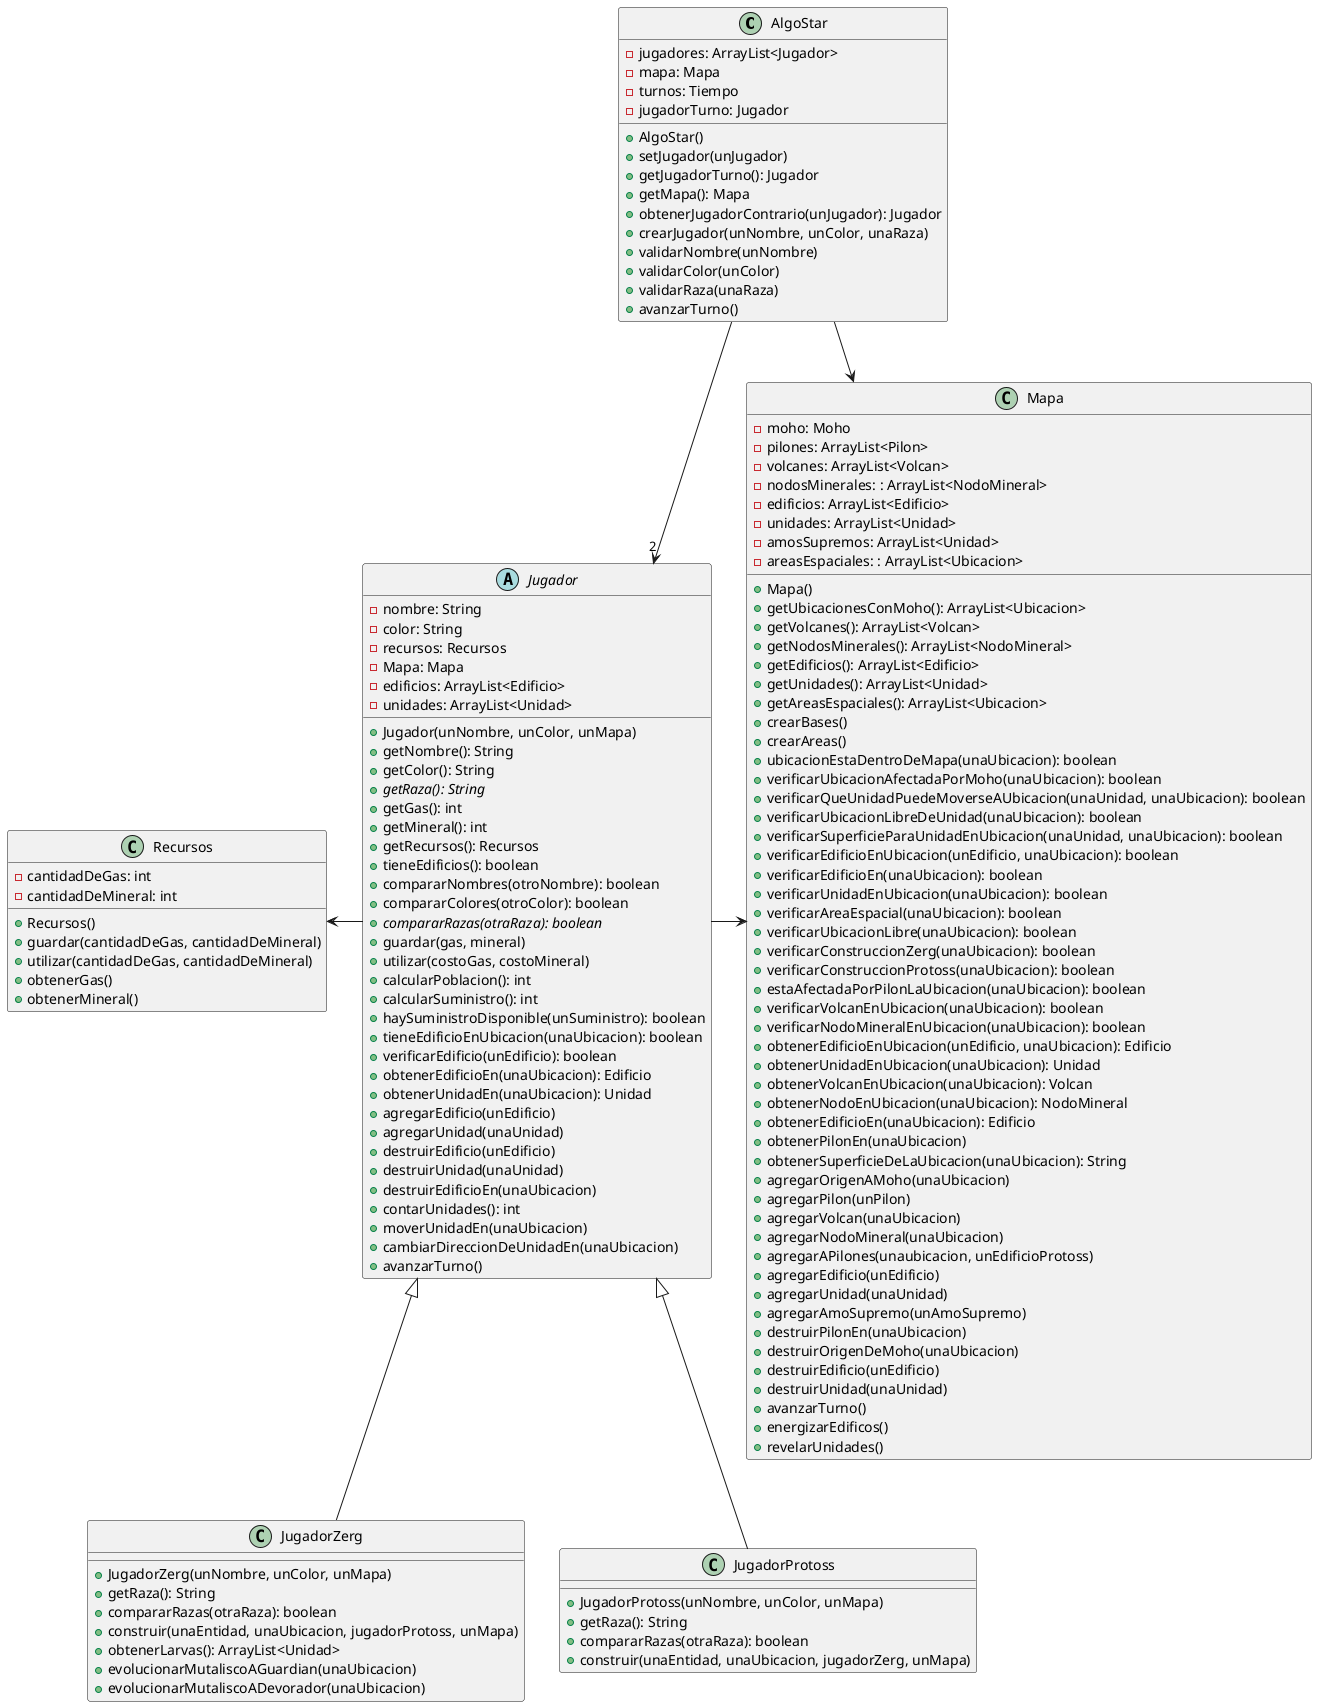 @startuml

class AlgoStar{
    -jugadores: ArrayList<Jugador>
    -mapa: Mapa
    -turnos: Tiempo
    -jugadorTurno: Jugador
    +AlgoStar()
    +setJugador(unJugador)
    +getJugadorTurno(): Jugador
    +getMapa(): Mapa
    +obtenerJugadorContrario(unJugador): Jugador
    +crearJugador(unNombre, unColor, unaRaza)
    +validarNombre(unNombre)
    +validarColor(unColor)
    +validarRaza(unaRaza)
    +avanzarTurno()

}

abstract class Jugador {
    -nombre: String
    -color: String
    -recursos: Recursos
    -Mapa: Mapa
    -edificios: ArrayList<Edificio>
    -unidades: ArrayList<Unidad>
    +Jugador(unNombre, unColor, unMapa)
    +getNombre(): String
    +getColor(): String
    +{abstract} getRaza(): String
    +getGas(): int
    +getMineral(): int
    +getRecursos(): Recursos
    +tieneEdificios(): boolean
    +compararNombres(otroNombre): boolean
    +compararColores(otroColor): boolean
    +{abstract} compararRazas(otraRaza): boolean
    +guardar(gas, mineral)
    +utilizar(costoGas, costoMineral)
    +calcularPoblacion(): int
    +calcularSuministro(): int
    +haySuministroDisponible(unSuministro): boolean
    +tieneEdificioEnUbicacion(unaUbicacion): boolean
    +verificarEdificio(unEdificio): boolean
    +obtenerEdificioEn(unaUbicacion): Edificio
    +obtenerUnidadEn(unaUbicacion): Unidad
    +agregarEdificio(unEdificio)
    +agregarUnidad(unaUnidad)
    +destruirEdificio(unEdificio)
    +destruirUnidad(unaUnidad)
    +destruirEdificioEn(unaUbicacion)
    +contarUnidades(): int
    +moverUnidadEn(unaUbicacion)
    +cambiarDireccionDeUnidadEn(unaUbicacion)
    +avanzarTurno()
}

class JugadorZerg {
    +JugadorZerg(unNombre, unColor, unMapa)
    +getRaza(): String
    +compararRazas(otraRaza): boolean
    +construir(unaEntidad, unaUbicacion, jugadorProtoss, unMapa)
    +obtenerLarvas(): ArrayList<Unidad>
    +evolucionarMutaliscoAGuardian(unaUbicacion)
    +evolucionarMutaliscoADevorador(unaUbicacion)
}

class JugadorProtoss {
    +JugadorProtoss(unNombre, unColor, unMapa)
    +getRaza(): String
    +compararRazas(otraRaza): boolean
    +construir(unaEntidad, unaUbicacion, jugadorZerg, unMapa)
}

class Mapa{
    -moho: Moho
    -pilones: ArrayList<Pilon>
    -volcanes: ArrayList<Volcan>
    -nodosMinerales: : ArrayList<NodoMineral>
    -edificios: ArrayList<Edificio>
    -unidades: ArrayList<Unidad>
    -amosSupremos: ArrayList<Unidad>
    -areasEspaciales: : ArrayList<Ubicacion>
    +Mapa()
    +getUbicacionesConMoho(): ArrayList<Ubicacion>
    +getVolcanes(): ArrayList<Volcan>
    +getNodosMinerales(): ArrayList<NodoMineral>
    +getEdificios(): ArrayList<Edificio>
    +getUnidades(): ArrayList<Unidad>
    +getAreasEspaciales(): ArrayList<Ubicacion>
    +crearBases()
    +crearAreas()
    +ubicacionEstaDentroDeMapa(unaUbicacion): boolean
    +verificarUbicacionAfectadaPorMoho(unaUbicacion): boolean
    +verificarQueUnidadPuedeMoverseAUbicacion(unaUnidad, unaUbicacion): boolean
    +verificarUbicacionLibreDeUnidad(unaUbicacion): boolean
    +verificarSuperficieParaUnidadEnUbicacion(unaUnidad, unaUbicacion): boolean
    +verificarEdificioEnUbicacion(unEdificio, unaUbicacion): boolean
    +verificarEdificioEn(unaUbicacion): boolean
    +verificarUnidadEnUbicacion(unaUbicacion): boolean
    +verificarAreaEspacial(unaUbicacion): boolean
    +verificarUbicacionLibre(unaUbicacion): boolean
    +verificarConstruccionZerg(unaUbicacion): boolean
    +verificarConstruccionProtoss(unaUbicacion): boolean
    +estaAfectadaPorPilonLaUbicacion(unaUbicacion): boolean
    +verificarVolcanEnUbicacion(unaUbicacion): boolean
    +verificarNodoMineralEnUbicacion(unaUbicacion): boolean
    +obtenerEdificioEnUbicacion(unEdificio, unaUbicacion): Edificio
    +obtenerUnidadEnUbicacion(unaUbicacion): Unidad
    +obtenerVolcanEnUbicacion(unaUbicacion): Volcan
    +obtenerNodoEnUbicacion(unaUbicacion): NodoMineral
    +obtenerEdificioEn(unaUbicacion): Edificio
    +obtenerPilonEn(unaUbicacion)
    +obtenerSuperficieDeLaUbicacion(unaUbicacion): String
    +agregarOrigenAMoho(unaUbicacion)
    +agregarPilon(unPilon)
    +agregarVolcan(unaUbicacion)
    +agregarNodoMineral(unaUbicacion)
    +agregarAPilones(unaubicacion, unEdificioProtoss)
    +agregarEdificio(unEdificio)
    +agregarUnidad(unaUnidad)
    +agregarAmoSupremo(unAmoSupremo)
    +destruirPilonEn(unaUbicacion)
    +destruirOrigenDeMoho(unaUbicacion)
    +destruirEdificio(unEdificio)
    +destruirUnidad(unaUnidad)
    +avanzarTurno()
    +energizarEdificos()
    +revelarUnidades()
}

class Recursos {
    -cantidadDeGas: int
    -cantidadDeMineral: int
    +Recursos()
    +guardar(cantidadDeGas, cantidadDeMineral)
    +utilizar(cantidadDeGas, cantidadDeMineral)
    +obtenerGas()
    +obtenerMineral()
}

AlgoStar  -down-> "2" Jugador
AlgoStar -right-> Mapa

Jugador -> Mapa
Jugador -left-> Recursos
JugadorProtoss -up-|> Jugador
JugadorZerg -up-|> Jugador

@enduml